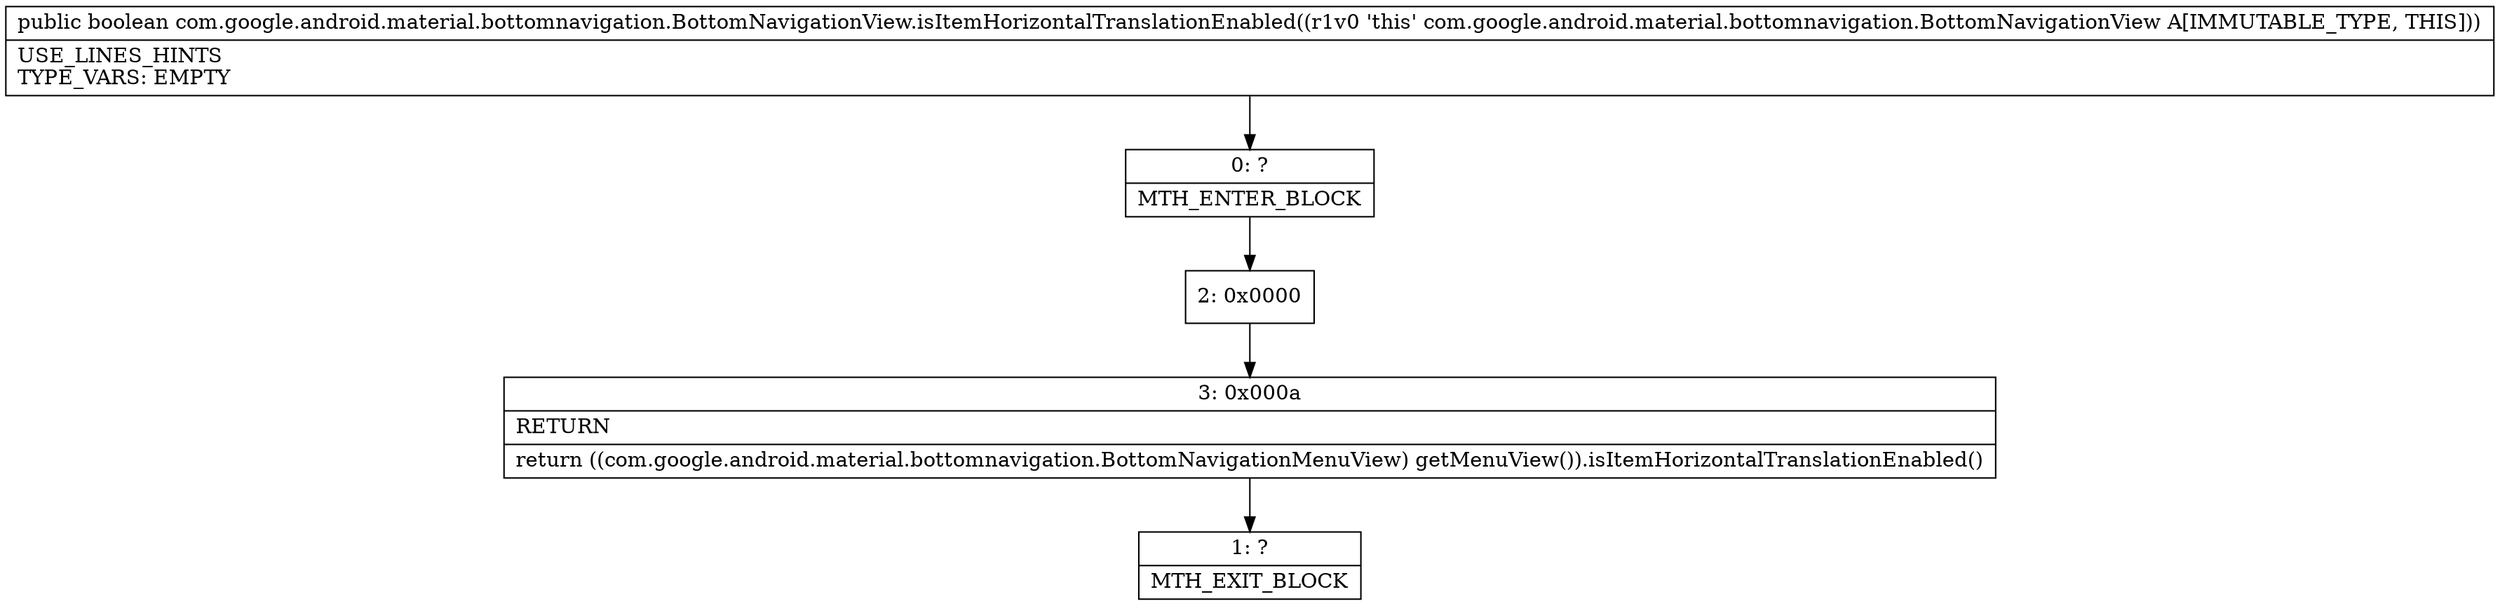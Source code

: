 digraph "CFG forcom.google.android.material.bottomnavigation.BottomNavigationView.isItemHorizontalTranslationEnabled()Z" {
Node_0 [shape=record,label="{0\:\ ?|MTH_ENTER_BLOCK\l}"];
Node_2 [shape=record,label="{2\:\ 0x0000}"];
Node_3 [shape=record,label="{3\:\ 0x000a|RETURN\l|return ((com.google.android.material.bottomnavigation.BottomNavigationMenuView) getMenuView()).isItemHorizontalTranslationEnabled()\l}"];
Node_1 [shape=record,label="{1\:\ ?|MTH_EXIT_BLOCK\l}"];
MethodNode[shape=record,label="{public boolean com.google.android.material.bottomnavigation.BottomNavigationView.isItemHorizontalTranslationEnabled((r1v0 'this' com.google.android.material.bottomnavigation.BottomNavigationView A[IMMUTABLE_TYPE, THIS]))  | USE_LINES_HINTS\lTYPE_VARS: EMPTY\l}"];
MethodNode -> Node_0;Node_0 -> Node_2;
Node_2 -> Node_3;
Node_3 -> Node_1;
}

